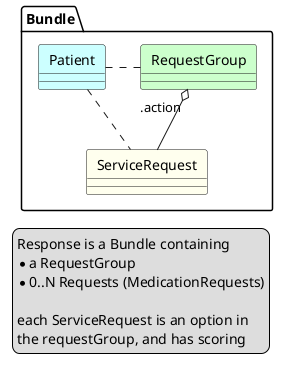 @startuml
skinparam linetype polyline
hide circle
hide stereotype

package "Bundle" {
  class "  RequestGroup  " as RG #cfc{
  }


  class "  Patient  " as P #cff{
  }
P .r. RG
P .r. T 



  class "  ServiceRequest  " as T #ffe{
  }

RG ".action" o-- T 


}
legend
Response is a Bundle containing
* a RequestGroup
* 0..N Requests (MedicationRequests)

each ServiceRequest is an option in
the requestGroup, and has scoring
endlegend
@enduml